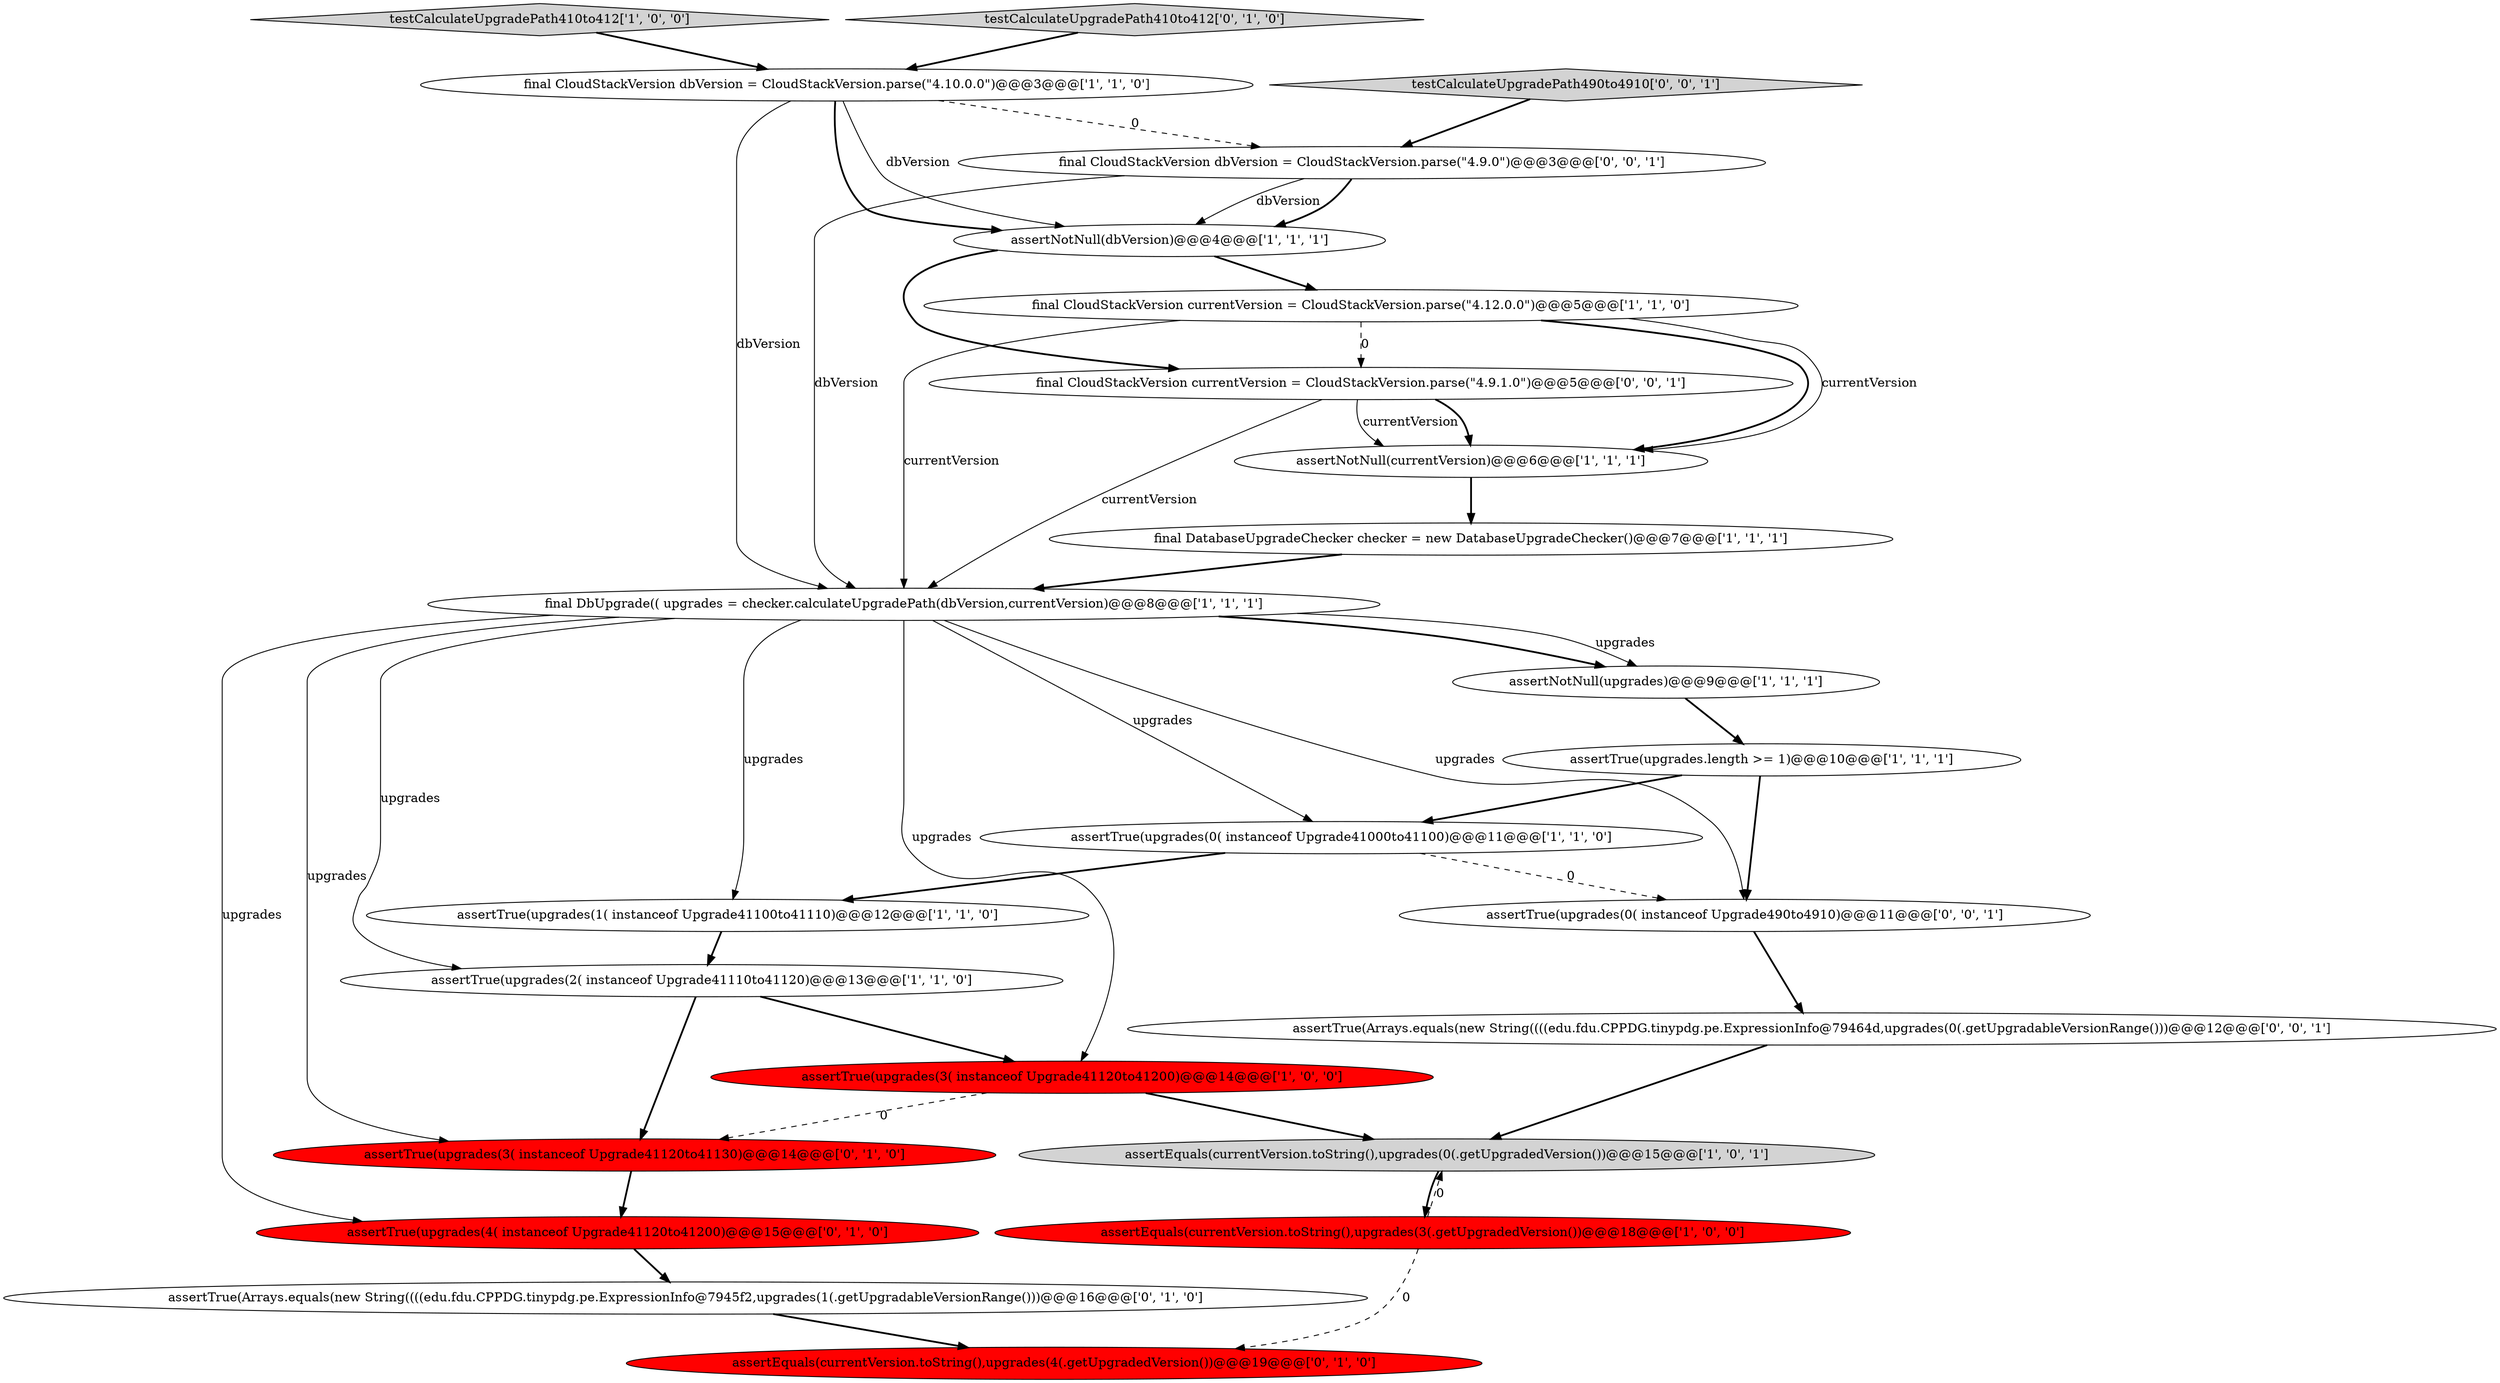 digraph {
10 [style = filled, label = "assertEquals(currentVersion.toString(),upgrades(0(.getUpgradedVersion())@@@15@@@['1', '0', '1']", fillcolor = lightgray, shape = ellipse image = "AAA0AAABBB1BBB"];
12 [style = filled, label = "testCalculateUpgradePath410to412['1', '0', '0']", fillcolor = lightgray, shape = diamond image = "AAA0AAABBB1BBB"];
23 [style = filled, label = "testCalculateUpgradePath490to4910['0', '0', '1']", fillcolor = lightgray, shape = diamond image = "AAA0AAABBB3BBB"];
0 [style = filled, label = "assertTrue(upgrades.length >= 1)@@@10@@@['1', '1', '1']", fillcolor = white, shape = ellipse image = "AAA0AAABBB1BBB"];
22 [style = filled, label = "assertTrue(Arrays.equals(new String((((edu.fdu.CPPDG.tinypdg.pe.ExpressionInfo@79464d,upgrades(0(.getUpgradableVersionRange()))@@@12@@@['0', '0', '1']", fillcolor = white, shape = ellipse image = "AAA0AAABBB3BBB"];
17 [style = filled, label = "assertTrue(Arrays.equals(new String((((edu.fdu.CPPDG.tinypdg.pe.ExpressionInfo@7945f2,upgrades(1(.getUpgradableVersionRange()))@@@16@@@['0', '1', '0']", fillcolor = white, shape = ellipse image = "AAA0AAABBB2BBB"];
1 [style = filled, label = "final DatabaseUpgradeChecker checker = new DatabaseUpgradeChecker()@@@7@@@['1', '1', '1']", fillcolor = white, shape = ellipse image = "AAA0AAABBB1BBB"];
6 [style = filled, label = "assertNotNull(currentVersion)@@@6@@@['1', '1', '1']", fillcolor = white, shape = ellipse image = "AAA0AAABBB1BBB"];
18 [style = filled, label = "testCalculateUpgradePath410to412['0', '1', '0']", fillcolor = lightgray, shape = diamond image = "AAA0AAABBB2BBB"];
20 [style = filled, label = "assertTrue(upgrades(0( instanceof Upgrade490to4910)@@@11@@@['0', '0', '1']", fillcolor = white, shape = ellipse image = "AAA0AAABBB3BBB"];
19 [style = filled, label = "assertTrue(upgrades(4( instanceof Upgrade41120to41200)@@@15@@@['0', '1', '0']", fillcolor = red, shape = ellipse image = "AAA1AAABBB2BBB"];
14 [style = filled, label = "assertTrue(upgrades(0( instanceof Upgrade41000to41100)@@@11@@@['1', '1', '0']", fillcolor = white, shape = ellipse image = "AAA0AAABBB1BBB"];
7 [style = filled, label = "assertTrue(upgrades(1( instanceof Upgrade41100to41110)@@@12@@@['1', '1', '0']", fillcolor = white, shape = ellipse image = "AAA0AAABBB1BBB"];
13 [style = filled, label = "assertNotNull(upgrades)@@@9@@@['1', '1', '1']", fillcolor = white, shape = ellipse image = "AAA0AAABBB1BBB"];
4 [style = filled, label = "assertEquals(currentVersion.toString(),upgrades(3(.getUpgradedVersion())@@@18@@@['1', '0', '0']", fillcolor = red, shape = ellipse image = "AAA1AAABBB1BBB"];
16 [style = filled, label = "assertEquals(currentVersion.toString(),upgrades(4(.getUpgradedVersion())@@@19@@@['0', '1', '0']", fillcolor = red, shape = ellipse image = "AAA1AAABBB2BBB"];
5 [style = filled, label = "final CloudStackVersion dbVersion = CloudStackVersion.parse(\"4.10.0.0\")@@@3@@@['1', '1', '0']", fillcolor = white, shape = ellipse image = "AAA0AAABBB1BBB"];
21 [style = filled, label = "final CloudStackVersion dbVersion = CloudStackVersion.parse(\"4.9.0\")@@@3@@@['0', '0', '1']", fillcolor = white, shape = ellipse image = "AAA0AAABBB3BBB"];
11 [style = filled, label = "assertTrue(upgrades(2( instanceof Upgrade41110to41120)@@@13@@@['1', '1', '0']", fillcolor = white, shape = ellipse image = "AAA0AAABBB1BBB"];
24 [style = filled, label = "final CloudStackVersion currentVersion = CloudStackVersion.parse(\"4.9.1.0\")@@@5@@@['0', '0', '1']", fillcolor = white, shape = ellipse image = "AAA0AAABBB3BBB"];
9 [style = filled, label = "final DbUpgrade(( upgrades = checker.calculateUpgradePath(dbVersion,currentVersion)@@@8@@@['1', '1', '1']", fillcolor = white, shape = ellipse image = "AAA0AAABBB1BBB"];
3 [style = filled, label = "assertNotNull(dbVersion)@@@4@@@['1', '1', '1']", fillcolor = white, shape = ellipse image = "AAA0AAABBB1BBB"];
2 [style = filled, label = "final CloudStackVersion currentVersion = CloudStackVersion.parse(\"4.12.0.0\")@@@5@@@['1', '1', '0']", fillcolor = white, shape = ellipse image = "AAA0AAABBB1BBB"];
15 [style = filled, label = "assertTrue(upgrades(3( instanceof Upgrade41120to41130)@@@14@@@['0', '1', '0']", fillcolor = red, shape = ellipse image = "AAA1AAABBB2BBB"];
8 [style = filled, label = "assertTrue(upgrades(3( instanceof Upgrade41120to41200)@@@14@@@['1', '0', '0']", fillcolor = red, shape = ellipse image = "AAA1AAABBB1BBB"];
5->3 [style = bold, label=""];
8->10 [style = bold, label=""];
9->7 [style = solid, label="upgrades"];
7->11 [style = bold, label=""];
2->9 [style = solid, label="currentVersion"];
4->16 [style = dashed, label="0"];
12->5 [style = bold, label=""];
3->24 [style = bold, label=""];
2->6 [style = bold, label=""];
9->15 [style = solid, label="upgrades"];
8->15 [style = dashed, label="0"];
9->20 [style = solid, label="upgrades"];
21->3 [style = solid, label="dbVersion"];
14->20 [style = dashed, label="0"];
24->9 [style = solid, label="currentVersion"];
19->17 [style = bold, label=""];
15->19 [style = bold, label=""];
2->6 [style = solid, label="currentVersion"];
21->3 [style = bold, label=""];
1->9 [style = bold, label=""];
11->15 [style = bold, label=""];
21->9 [style = solid, label="dbVersion"];
14->7 [style = bold, label=""];
20->22 [style = bold, label=""];
6->1 [style = bold, label=""];
0->14 [style = bold, label=""];
9->8 [style = solid, label="upgrades"];
5->9 [style = solid, label="dbVersion"];
9->11 [style = solid, label="upgrades"];
3->2 [style = bold, label=""];
23->21 [style = bold, label=""];
24->6 [style = solid, label="currentVersion"];
18->5 [style = bold, label=""];
9->19 [style = solid, label="upgrades"];
22->10 [style = bold, label=""];
10->4 [style = bold, label=""];
5->21 [style = dashed, label="0"];
9->13 [style = solid, label="upgrades"];
11->8 [style = bold, label=""];
0->20 [style = bold, label=""];
9->14 [style = solid, label="upgrades"];
5->3 [style = solid, label="dbVersion"];
2->24 [style = dashed, label="0"];
4->10 [style = dashed, label="0"];
24->6 [style = bold, label=""];
17->16 [style = bold, label=""];
13->0 [style = bold, label=""];
9->13 [style = bold, label=""];
}
